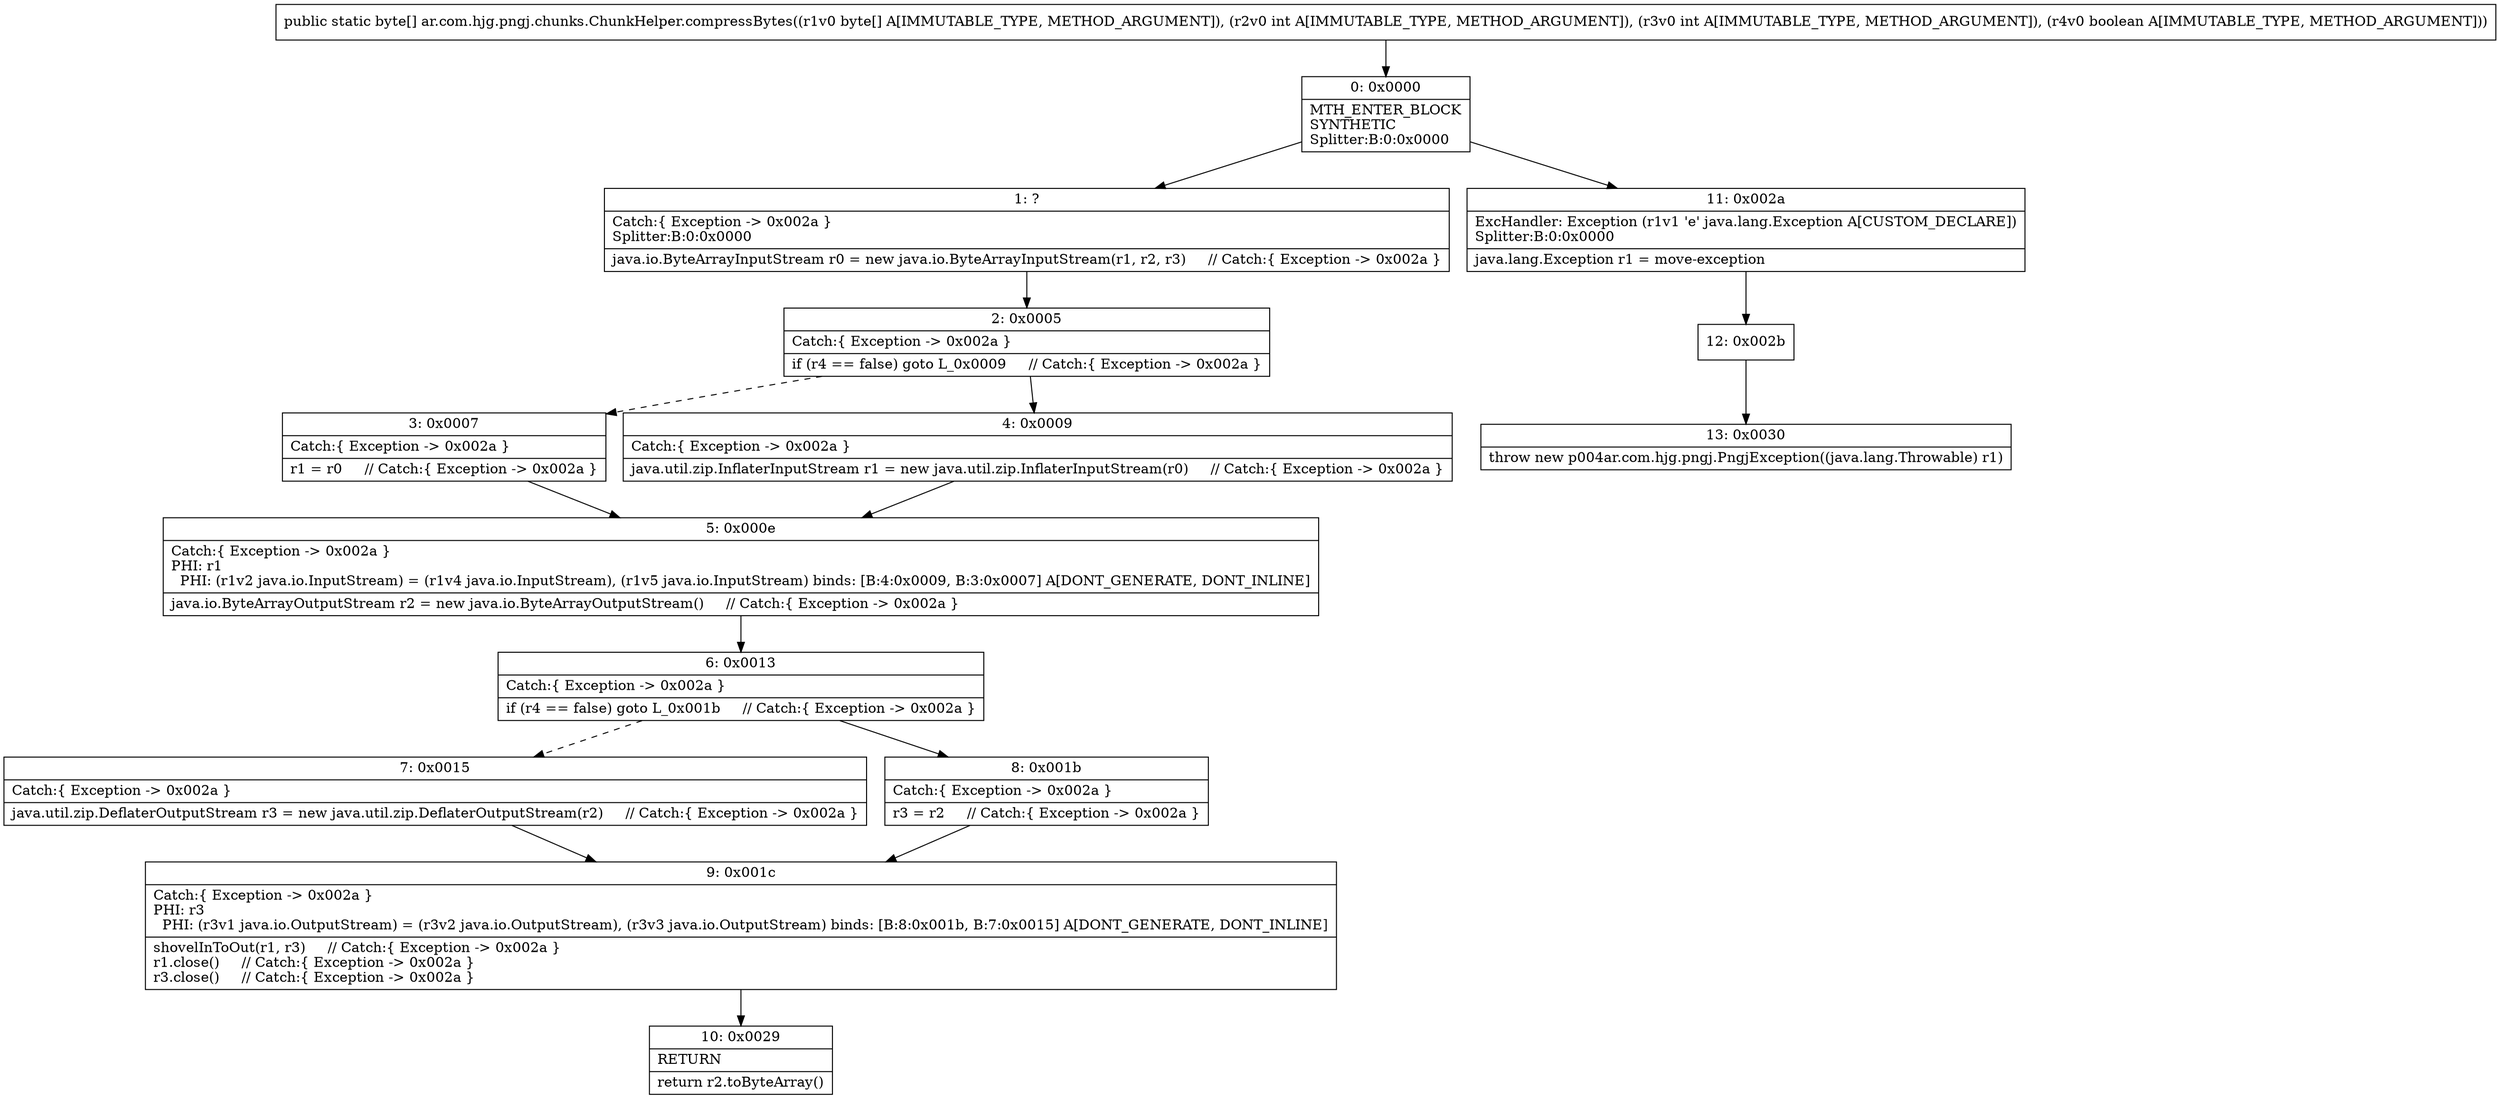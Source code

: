 digraph "CFG forar.com.hjg.pngj.chunks.ChunkHelper.compressBytes([BIIZ)[B" {
Node_0 [shape=record,label="{0\:\ 0x0000|MTH_ENTER_BLOCK\lSYNTHETIC\lSplitter:B:0:0x0000\l}"];
Node_1 [shape=record,label="{1\:\ ?|Catch:\{ Exception \-\> 0x002a \}\lSplitter:B:0:0x0000\l|java.io.ByteArrayInputStream r0 = new java.io.ByteArrayInputStream(r1, r2, r3)     \/\/ Catch:\{ Exception \-\> 0x002a \}\l}"];
Node_2 [shape=record,label="{2\:\ 0x0005|Catch:\{ Exception \-\> 0x002a \}\l|if (r4 == false) goto L_0x0009     \/\/ Catch:\{ Exception \-\> 0x002a \}\l}"];
Node_3 [shape=record,label="{3\:\ 0x0007|Catch:\{ Exception \-\> 0x002a \}\l|r1 = r0     \/\/ Catch:\{ Exception \-\> 0x002a \}\l}"];
Node_4 [shape=record,label="{4\:\ 0x0009|Catch:\{ Exception \-\> 0x002a \}\l|java.util.zip.InflaterInputStream r1 = new java.util.zip.InflaterInputStream(r0)     \/\/ Catch:\{ Exception \-\> 0x002a \}\l}"];
Node_5 [shape=record,label="{5\:\ 0x000e|Catch:\{ Exception \-\> 0x002a \}\lPHI: r1 \l  PHI: (r1v2 java.io.InputStream) = (r1v4 java.io.InputStream), (r1v5 java.io.InputStream) binds: [B:4:0x0009, B:3:0x0007] A[DONT_GENERATE, DONT_INLINE]\l|java.io.ByteArrayOutputStream r2 = new java.io.ByteArrayOutputStream()     \/\/ Catch:\{ Exception \-\> 0x002a \}\l}"];
Node_6 [shape=record,label="{6\:\ 0x0013|Catch:\{ Exception \-\> 0x002a \}\l|if (r4 == false) goto L_0x001b     \/\/ Catch:\{ Exception \-\> 0x002a \}\l}"];
Node_7 [shape=record,label="{7\:\ 0x0015|Catch:\{ Exception \-\> 0x002a \}\l|java.util.zip.DeflaterOutputStream r3 = new java.util.zip.DeflaterOutputStream(r2)     \/\/ Catch:\{ Exception \-\> 0x002a \}\l}"];
Node_8 [shape=record,label="{8\:\ 0x001b|Catch:\{ Exception \-\> 0x002a \}\l|r3 = r2     \/\/ Catch:\{ Exception \-\> 0x002a \}\l}"];
Node_9 [shape=record,label="{9\:\ 0x001c|Catch:\{ Exception \-\> 0x002a \}\lPHI: r3 \l  PHI: (r3v1 java.io.OutputStream) = (r3v2 java.io.OutputStream), (r3v3 java.io.OutputStream) binds: [B:8:0x001b, B:7:0x0015] A[DONT_GENERATE, DONT_INLINE]\l|shovelInToOut(r1, r3)     \/\/ Catch:\{ Exception \-\> 0x002a \}\lr1.close()     \/\/ Catch:\{ Exception \-\> 0x002a \}\lr3.close()     \/\/ Catch:\{ Exception \-\> 0x002a \}\l}"];
Node_10 [shape=record,label="{10\:\ 0x0029|RETURN\l|return r2.toByteArray()\l}"];
Node_11 [shape=record,label="{11\:\ 0x002a|ExcHandler: Exception (r1v1 'e' java.lang.Exception A[CUSTOM_DECLARE])\lSplitter:B:0:0x0000\l|java.lang.Exception r1 = move\-exception\l}"];
Node_12 [shape=record,label="{12\:\ 0x002b}"];
Node_13 [shape=record,label="{13\:\ 0x0030|throw new p004ar.com.hjg.pngj.PngjException((java.lang.Throwable) r1)\l}"];
MethodNode[shape=record,label="{public static byte[] ar.com.hjg.pngj.chunks.ChunkHelper.compressBytes((r1v0 byte[] A[IMMUTABLE_TYPE, METHOD_ARGUMENT]), (r2v0 int A[IMMUTABLE_TYPE, METHOD_ARGUMENT]), (r3v0 int A[IMMUTABLE_TYPE, METHOD_ARGUMENT]), (r4v0 boolean A[IMMUTABLE_TYPE, METHOD_ARGUMENT])) }"];
MethodNode -> Node_0;
Node_0 -> Node_1;
Node_0 -> Node_11;
Node_1 -> Node_2;
Node_2 -> Node_3[style=dashed];
Node_2 -> Node_4;
Node_3 -> Node_5;
Node_4 -> Node_5;
Node_5 -> Node_6;
Node_6 -> Node_7[style=dashed];
Node_6 -> Node_8;
Node_7 -> Node_9;
Node_8 -> Node_9;
Node_9 -> Node_10;
Node_11 -> Node_12;
Node_12 -> Node_13;
}

